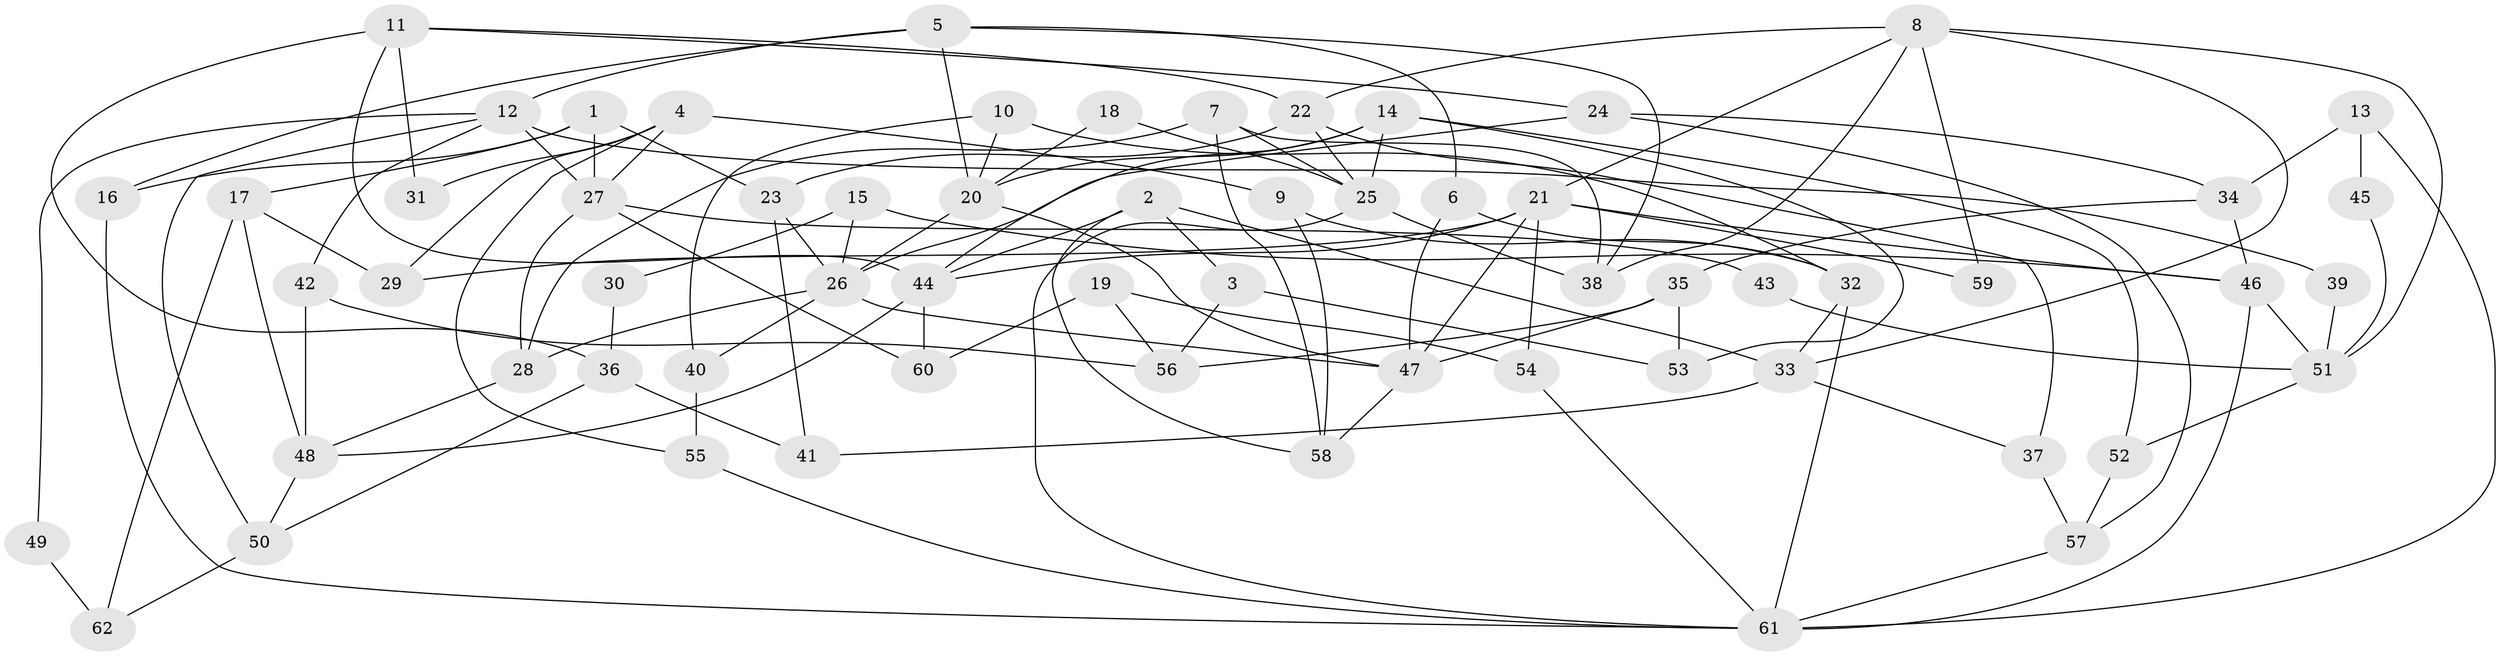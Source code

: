 // coarse degree distribution, {13: 0.04, 6: 0.08, 9: 0.08, 7: 0.04, 14: 0.04, 8: 0.08, 5: 0.16, 3: 0.2, 11: 0.04, 2: 0.16, 4: 0.08}
// Generated by graph-tools (version 1.1) at 2025/51/03/04/25 22:51:05]
// undirected, 62 vertices, 124 edges
graph export_dot {
  node [color=gray90,style=filled];
  1;
  2;
  3;
  4;
  5;
  6;
  7;
  8;
  9;
  10;
  11;
  12;
  13;
  14;
  15;
  16;
  17;
  18;
  19;
  20;
  21;
  22;
  23;
  24;
  25;
  26;
  27;
  28;
  29;
  30;
  31;
  32;
  33;
  34;
  35;
  36;
  37;
  38;
  39;
  40;
  41;
  42;
  43;
  44;
  45;
  46;
  47;
  48;
  49;
  50;
  51;
  52;
  53;
  54;
  55;
  56;
  57;
  58;
  59;
  60;
  61;
  62;
  1 -- 27;
  1 -- 17;
  1 -- 16;
  1 -- 23;
  2 -- 33;
  2 -- 58;
  2 -- 3;
  2 -- 44;
  3 -- 53;
  3 -- 56;
  4 -- 27;
  4 -- 9;
  4 -- 29;
  4 -- 31;
  4 -- 55;
  5 -- 16;
  5 -- 20;
  5 -- 6;
  5 -- 12;
  5 -- 38;
  6 -- 47;
  6 -- 32;
  7 -- 38;
  7 -- 25;
  7 -- 28;
  7 -- 58;
  8 -- 21;
  8 -- 33;
  8 -- 22;
  8 -- 38;
  8 -- 51;
  8 -- 59;
  9 -- 32;
  9 -- 58;
  10 -- 40;
  10 -- 32;
  10 -- 20;
  11 -- 22;
  11 -- 24;
  11 -- 31;
  11 -- 36;
  11 -- 44;
  12 -- 42;
  12 -- 27;
  12 -- 39;
  12 -- 49;
  12 -- 50;
  13 -- 61;
  13 -- 34;
  13 -- 45;
  14 -- 20;
  14 -- 44;
  14 -- 25;
  14 -- 52;
  14 -- 53;
  15 -- 26;
  15 -- 46;
  15 -- 30;
  16 -- 61;
  17 -- 48;
  17 -- 29;
  17 -- 62;
  18 -- 25;
  18 -- 20;
  19 -- 60;
  19 -- 54;
  19 -- 56;
  20 -- 26;
  20 -- 47;
  21 -- 44;
  21 -- 47;
  21 -- 29;
  21 -- 46;
  21 -- 54;
  21 -- 59;
  22 -- 25;
  22 -- 23;
  22 -- 37;
  23 -- 26;
  23 -- 41;
  24 -- 34;
  24 -- 57;
  24 -- 26;
  25 -- 38;
  25 -- 61;
  26 -- 28;
  26 -- 40;
  26 -- 47;
  27 -- 28;
  27 -- 43;
  27 -- 60;
  28 -- 48;
  30 -- 36;
  32 -- 33;
  32 -- 61;
  33 -- 37;
  33 -- 41;
  34 -- 46;
  34 -- 35;
  35 -- 47;
  35 -- 56;
  35 -- 53;
  36 -- 50;
  36 -- 41;
  37 -- 57;
  39 -- 51;
  40 -- 55;
  42 -- 48;
  42 -- 56;
  43 -- 51;
  44 -- 48;
  44 -- 60;
  45 -- 51;
  46 -- 61;
  46 -- 51;
  47 -- 58;
  48 -- 50;
  49 -- 62;
  50 -- 62;
  51 -- 52;
  52 -- 57;
  54 -- 61;
  55 -- 61;
  57 -- 61;
}
